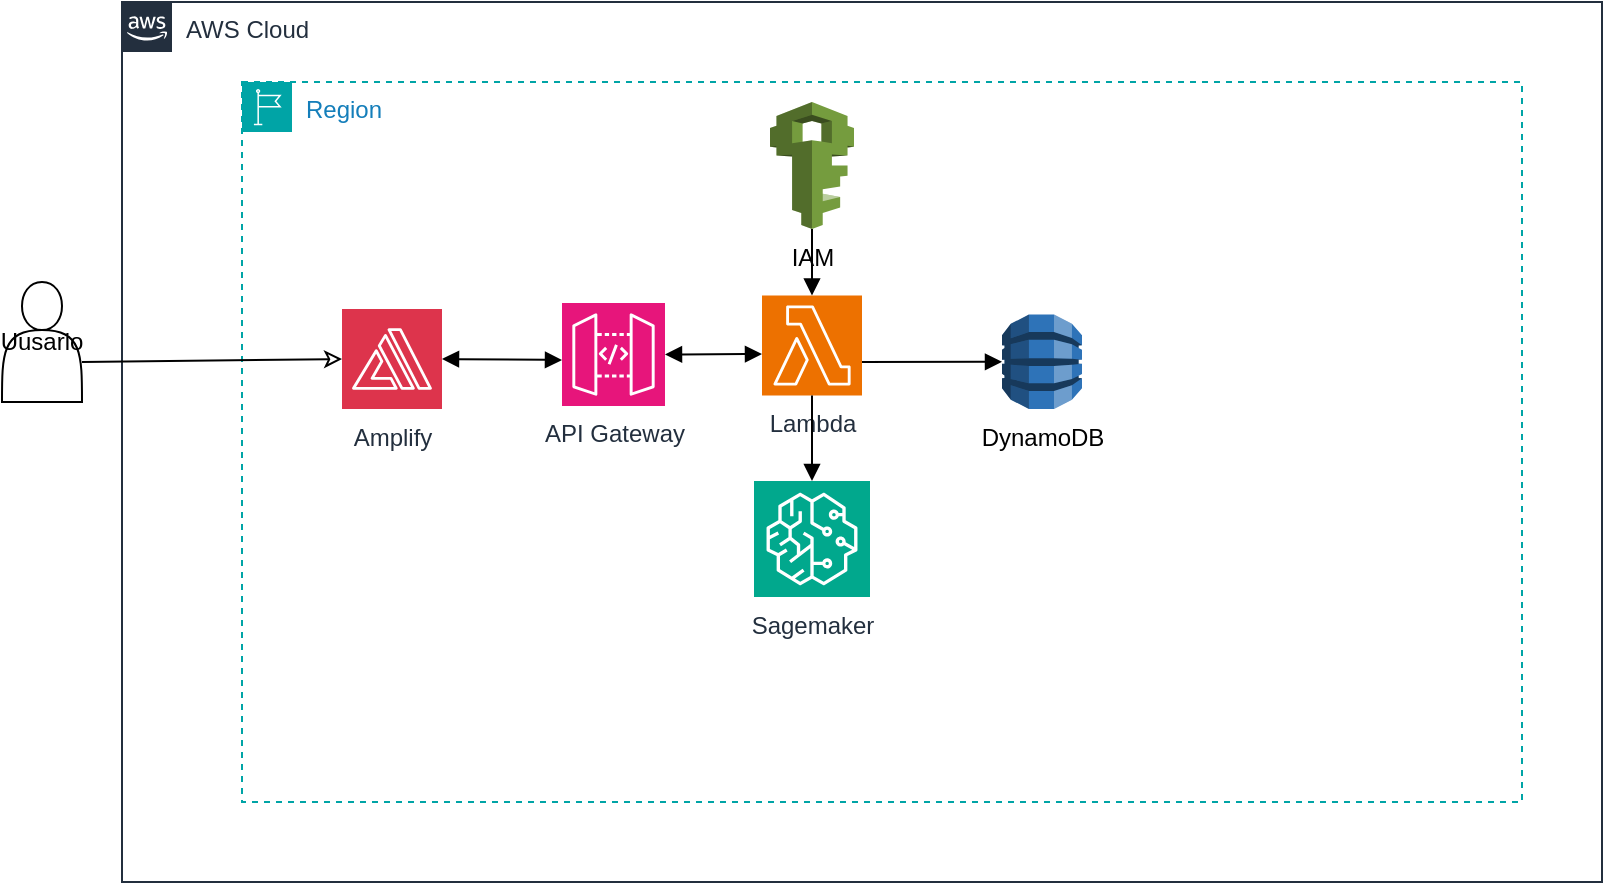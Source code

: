 <mxfile version="22.1.11" type="device">
  <diagram name="Página-1" id="YVDYFv6-LhorFTkQ6dft">
    <mxGraphModel dx="934" dy="536" grid="1" gridSize="10" guides="1" tooltips="1" connect="1" arrows="1" fold="1" page="1" pageScale="1" pageWidth="850" pageHeight="1100" math="0" shadow="0">
      <root>
        <mxCell id="0" />
        <mxCell id="1" parent="0" />
        <mxCell id="v41Dg5JdMT77jz7SH2Hc-1" value="AWS Cloud" style="points=[[0,0],[0.25,0],[0.5,0],[0.75,0],[1,0],[1,0.25],[1,0.5],[1,0.75],[1,1],[0.75,1],[0.5,1],[0.25,1],[0,1],[0,0.75],[0,0.5],[0,0.25]];outlineConnect=0;gradientColor=none;html=1;whiteSpace=wrap;fontSize=12;fontStyle=0;container=1;pointerEvents=0;collapsible=0;recursiveResize=0;shape=mxgraph.aws4.group;grIcon=mxgraph.aws4.group_aws_cloud_alt;strokeColor=#232F3E;fillColor=none;verticalAlign=top;align=left;spacingLeft=30;fontColor=#232F3E;dashed=0;" vertex="1" parent="1">
          <mxGeometry x="60" y="40" width="740" height="440" as="geometry" />
        </mxCell>
        <mxCell id="v41Dg5JdMT77jz7SH2Hc-2" value="Region" style="points=[[0,0],[0.25,0],[0.5,0],[0.75,0],[1,0],[1,0.25],[1,0.5],[1,0.75],[1,1],[0.75,1],[0.5,1],[0.25,1],[0,1],[0,0.75],[0,0.5],[0,0.25]];outlineConnect=0;gradientColor=none;html=1;whiteSpace=wrap;fontSize=12;fontStyle=0;container=1;pointerEvents=0;collapsible=0;recursiveResize=0;shape=mxgraph.aws4.group;grIcon=mxgraph.aws4.group_region;strokeColor=#00A4A6;fillColor=none;verticalAlign=top;align=left;spacingLeft=30;fontColor=#147EBA;dashed=1;" vertex="1" parent="1">
          <mxGeometry x="120" y="80" width="640" height="360" as="geometry" />
        </mxCell>
        <mxCell id="v41Dg5JdMT77jz7SH2Hc-5" value="API Gateway" style="sketch=0;points=[[0,0,0],[0.25,0,0],[0.5,0,0],[0.75,0,0],[1,0,0],[0,1,0],[0.25,1,0],[0.5,1,0],[0.75,1,0],[1,1,0],[0,0.25,0],[0,0.5,0],[0,0.75,0],[1,0.25,0],[1,0.5,0],[1,0.75,0]];outlineConnect=0;fontColor=#232F3E;fillColor=#E7157B;strokeColor=#ffffff;dashed=0;verticalLabelPosition=bottom;verticalAlign=top;align=center;html=1;fontSize=12;fontStyle=0;aspect=fixed;shape=mxgraph.aws4.resourceIcon;resIcon=mxgraph.aws4.api_gateway;" vertex="1" parent="v41Dg5JdMT77jz7SH2Hc-2">
          <mxGeometry x="160" y="110.5" width="51.5" height="51.5" as="geometry" />
        </mxCell>
        <mxCell id="v41Dg5JdMT77jz7SH2Hc-6" value="Lambda" style="sketch=0;points=[[0,0,0],[0.25,0,0],[0.5,0,0],[0.75,0,0],[1,0,0],[0,1,0],[0.25,1,0],[0.5,1,0],[0.75,1,0],[1,1,0],[0,0.25,0],[0,0.5,0],[0,0.75,0],[1,0.25,0],[1,0.5,0],[1,0.75,0]];outlineConnect=0;fontColor=#232F3E;fillColor=#ED7100;strokeColor=#ffffff;dashed=0;verticalLabelPosition=bottom;verticalAlign=top;align=center;html=1;fontSize=12;fontStyle=0;aspect=fixed;shape=mxgraph.aws4.resourceIcon;resIcon=mxgraph.aws4.lambda;" vertex="1" parent="v41Dg5JdMT77jz7SH2Hc-2">
          <mxGeometry x="260" y="106.75" width="50" height="50" as="geometry" />
        </mxCell>
        <mxCell id="v41Dg5JdMT77jz7SH2Hc-8" value="DynamoDB" style="outlineConnect=0;dashed=0;verticalLabelPosition=bottom;verticalAlign=top;align=center;html=1;shape=mxgraph.aws3.dynamo_db;fillColor=#2E73B8;gradientColor=none;" vertex="1" parent="v41Dg5JdMT77jz7SH2Hc-2">
          <mxGeometry x="380" y="116.25" width="40" height="47.25" as="geometry" />
        </mxCell>
        <mxCell id="v41Dg5JdMT77jz7SH2Hc-9" value="Sagemaker" style="sketch=0;points=[[0,0,0],[0.25,0,0],[0.5,0,0],[0.75,0,0],[1,0,0],[0,1,0],[0.25,1,0],[0.5,1,0],[0.75,1,0],[1,1,0],[0,0.25,0],[0,0.5,0],[0,0.75,0],[1,0.25,0],[1,0.5,0],[1,0.75,0]];outlineConnect=0;fontColor=#232F3E;fillColor=#01A88D;strokeColor=#ffffff;dashed=0;verticalLabelPosition=bottom;verticalAlign=top;align=center;html=1;fontSize=12;fontStyle=0;aspect=fixed;shape=mxgraph.aws4.resourceIcon;resIcon=mxgraph.aws4.sagemaker;" vertex="1" parent="v41Dg5JdMT77jz7SH2Hc-2">
          <mxGeometry x="256" y="199.5" width="58" height="58" as="geometry" />
        </mxCell>
        <mxCell id="v41Dg5JdMT77jz7SH2Hc-10" value="Amplify" style="sketch=0;points=[[0,0,0],[0.25,0,0],[0.5,0,0],[0.75,0,0],[1,0,0],[0,1,0],[0.25,1,0],[0.5,1,0],[0.75,1,0],[1,1,0],[0,0.25,0],[0,0.5,0],[0,0.75,0],[1,0.25,0],[1,0.5,0],[1,0.75,0]];outlineConnect=0;fontColor=#232F3E;fillColor=#DD344C;strokeColor=#ffffff;dashed=0;verticalLabelPosition=bottom;verticalAlign=top;align=center;html=1;fontSize=12;fontStyle=0;aspect=fixed;shape=mxgraph.aws4.resourceIcon;resIcon=mxgraph.aws4.amplify;" vertex="1" parent="v41Dg5JdMT77jz7SH2Hc-2">
          <mxGeometry x="50" y="113.5" width="50" height="50" as="geometry" />
        </mxCell>
        <mxCell id="v41Dg5JdMT77jz7SH2Hc-11" value="IAM" style="outlineConnect=0;dashed=0;verticalLabelPosition=bottom;verticalAlign=top;align=center;html=1;shape=mxgraph.aws3.iam;fillColor=#759C3E;gradientColor=none;" vertex="1" parent="v41Dg5JdMT77jz7SH2Hc-2">
          <mxGeometry x="264" y="10" width="42" height="63.5" as="geometry" />
        </mxCell>
        <mxCell id="v41Dg5JdMT77jz7SH2Hc-13" value="" style="endArrow=block;html=1;rounded=0;entryX=0.5;entryY=0;entryDx=0;entryDy=0;entryPerimeter=0;exitX=0.5;exitY=1;exitDx=0;exitDy=0;exitPerimeter=0;endFill=1;" edge="1" parent="v41Dg5JdMT77jz7SH2Hc-2" source="v41Dg5JdMT77jz7SH2Hc-6" target="v41Dg5JdMT77jz7SH2Hc-9">
          <mxGeometry relative="1" as="geometry">
            <mxPoint x="170" y="180" as="sourcePoint" />
            <mxPoint x="330" y="180" as="targetPoint" />
          </mxGeometry>
        </mxCell>
        <mxCell id="v41Dg5JdMT77jz7SH2Hc-14" value="" style="endArrow=block;html=1;rounded=0;entryX=0;entryY=0.5;entryDx=0;entryDy=0;entryPerimeter=0;endFill=1;" edge="1" parent="v41Dg5JdMT77jz7SH2Hc-2" target="v41Dg5JdMT77jz7SH2Hc-8">
          <mxGeometry relative="1" as="geometry">
            <mxPoint x="310" y="140" as="sourcePoint" />
            <mxPoint x="420" y="180" as="targetPoint" />
          </mxGeometry>
        </mxCell>
        <mxCell id="v41Dg5JdMT77jz7SH2Hc-15" value="" style="endArrow=block;html=1;rounded=0;exitX=1;exitY=0.5;exitDx=0;exitDy=0;exitPerimeter=0;endFill=1;startArrow=block;startFill=1;" edge="1" parent="v41Dg5JdMT77jz7SH2Hc-2" source="v41Dg5JdMT77jz7SH2Hc-10">
          <mxGeometry relative="1" as="geometry">
            <mxPoint x="10" y="220" as="sourcePoint" />
            <mxPoint x="160" y="139" as="targetPoint" />
          </mxGeometry>
        </mxCell>
        <mxCell id="v41Dg5JdMT77jz7SH2Hc-16" value="" style="endArrow=block;html=1;rounded=0;exitX=0.5;exitY=1;exitDx=0;exitDy=0;exitPerimeter=0;entryX=0.5;entryY=0;entryDx=0;entryDy=0;entryPerimeter=0;endFill=1;" edge="1" parent="v41Dg5JdMT77jz7SH2Hc-2" source="v41Dg5JdMT77jz7SH2Hc-11" target="v41Dg5JdMT77jz7SH2Hc-6">
          <mxGeometry relative="1" as="geometry">
            <mxPoint x="330" y="60" as="sourcePoint" />
            <mxPoint x="490" y="60" as="targetPoint" />
          </mxGeometry>
        </mxCell>
        <mxCell id="v41Dg5JdMT77jz7SH2Hc-17" value="" style="endArrow=block;html=1;rounded=0;exitX=1;exitY=0.5;exitDx=0;exitDy=0;exitPerimeter=0;endFill=1;startArrow=block;startFill=1;" edge="1" parent="v41Dg5JdMT77jz7SH2Hc-2" source="v41Dg5JdMT77jz7SH2Hc-5">
          <mxGeometry relative="1" as="geometry">
            <mxPoint x="170" y="180" as="sourcePoint" />
            <mxPoint x="260" y="136" as="targetPoint" />
          </mxGeometry>
        </mxCell>
        <mxCell id="v41Dg5JdMT77jz7SH2Hc-18" value="Uusario" style="shape=actor;whiteSpace=wrap;html=1;" vertex="1" parent="1">
          <mxGeometry y="180" width="40" height="60" as="geometry" />
        </mxCell>
        <mxCell id="v41Dg5JdMT77jz7SH2Hc-19" value="" style="endArrow=classic;html=1;rounded=0;entryX=0;entryY=0.5;entryDx=0;entryDy=0;entryPerimeter=0;endFill=0;" edge="1" parent="1" target="v41Dg5JdMT77jz7SH2Hc-10">
          <mxGeometry relative="1" as="geometry">
            <mxPoint x="40" y="220" as="sourcePoint" />
            <mxPoint x="130" y="220" as="targetPoint" />
          </mxGeometry>
        </mxCell>
      </root>
    </mxGraphModel>
  </diagram>
</mxfile>
